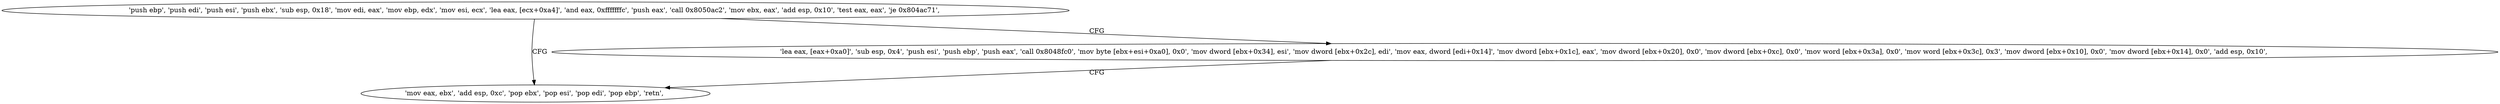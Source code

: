 digraph "func" {
"134523900" [label = "'push ebp', 'push edi', 'push esi', 'push ebx', 'sub esp, 0x18', 'mov edi, eax', 'mov ebp, edx', 'mov esi, ecx', 'lea eax, [ecx+0xa4]', 'and eax, 0xfffffffc', 'push eax', 'call 0x8050ac2', 'mov ebx, eax', 'add esp, 0x10', 'test eax, eax', 'je 0x804ac71', " ]
"134524017" [label = "'mov eax, ebx', 'add esp, 0xc', 'pop ebx', 'pop esi', 'pop edi', 'pop ebp', 'retn', " ]
"134523937" [label = "'lea eax, [eax+0xa0]', 'sub esp, 0x4', 'push esi', 'push ebp', 'push eax', 'call 0x8048fc0', 'mov byte [ebx+esi+0xa0], 0x0', 'mov dword [ebx+0x34], esi', 'mov dword [ebx+0x2c], edi', 'mov eax, dword [edi+0x14]', 'mov dword [ebx+0x1c], eax', 'mov dword [ebx+0x20], 0x0', 'mov dword [ebx+0xc], 0x0', 'mov word [ebx+0x3a], 0x0', 'mov word [ebx+0x3c], 0x3', 'mov dword [ebx+0x10], 0x0', 'mov dword [ebx+0x14], 0x0', 'add esp, 0x10', " ]
"134523900" -> "134524017" [ label = "CFG" ]
"134523900" -> "134523937" [ label = "CFG" ]
"134523937" -> "134524017" [ label = "CFG" ]
}
